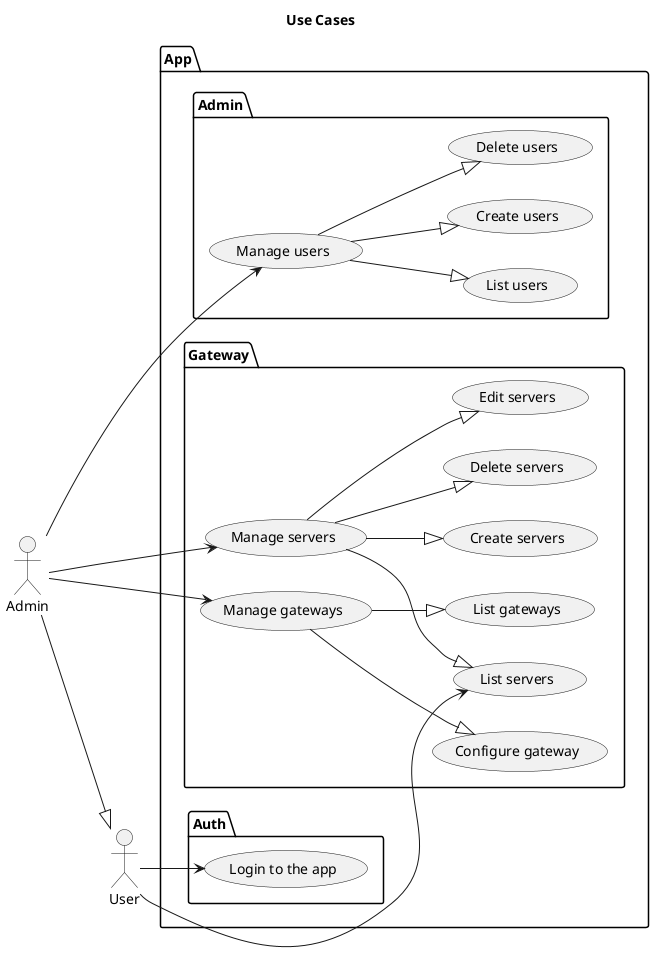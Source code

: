 @startuml
title Use Cases

left to right direction

actor User as u
actor Admin as a
a --|> u

package "App" {
    package "Auth" {
        usecase "Login to the app" as c_u1
        u --> c_u1
    }

    package "Admin" {
        ' Users
        usecase "Manage users" as c_u6
        a -> c_u6
        usecase "List users" as c_u7
        usecase "Create users" as c_u8
        usecase "Delete users" as c_u9
        c_u6 --|> c_u7
        c_u6 --|> c_u8
        c_u6 --|> c_u9

    }
    
    package "Gateway" {
        ' Servers
        usecase "Manage servers" as c_u3
        a -> c_u3
        usecase "List servers" as c_u2
        u -> c_u2
        c_u3 --|> c_u2
        usecase "Create servers" as c_u4
        c_u3 --|> c_u4
        usecase "Delete servers" as c_u5
        c_u3 --|> c_u5
        usecase "Edit servers" as c_u13
        c_u3 --|> c_u13

        ' Gateways
        usecase "Manage gateways" as c_u10
        a -> c_u10
        usecase "Configure gateway" as c_u11
        c_u10 --|> c_u11
        usecase "List gateways" as c_u12
        c_u10 --|> c_u12

    }
}

@enduml
